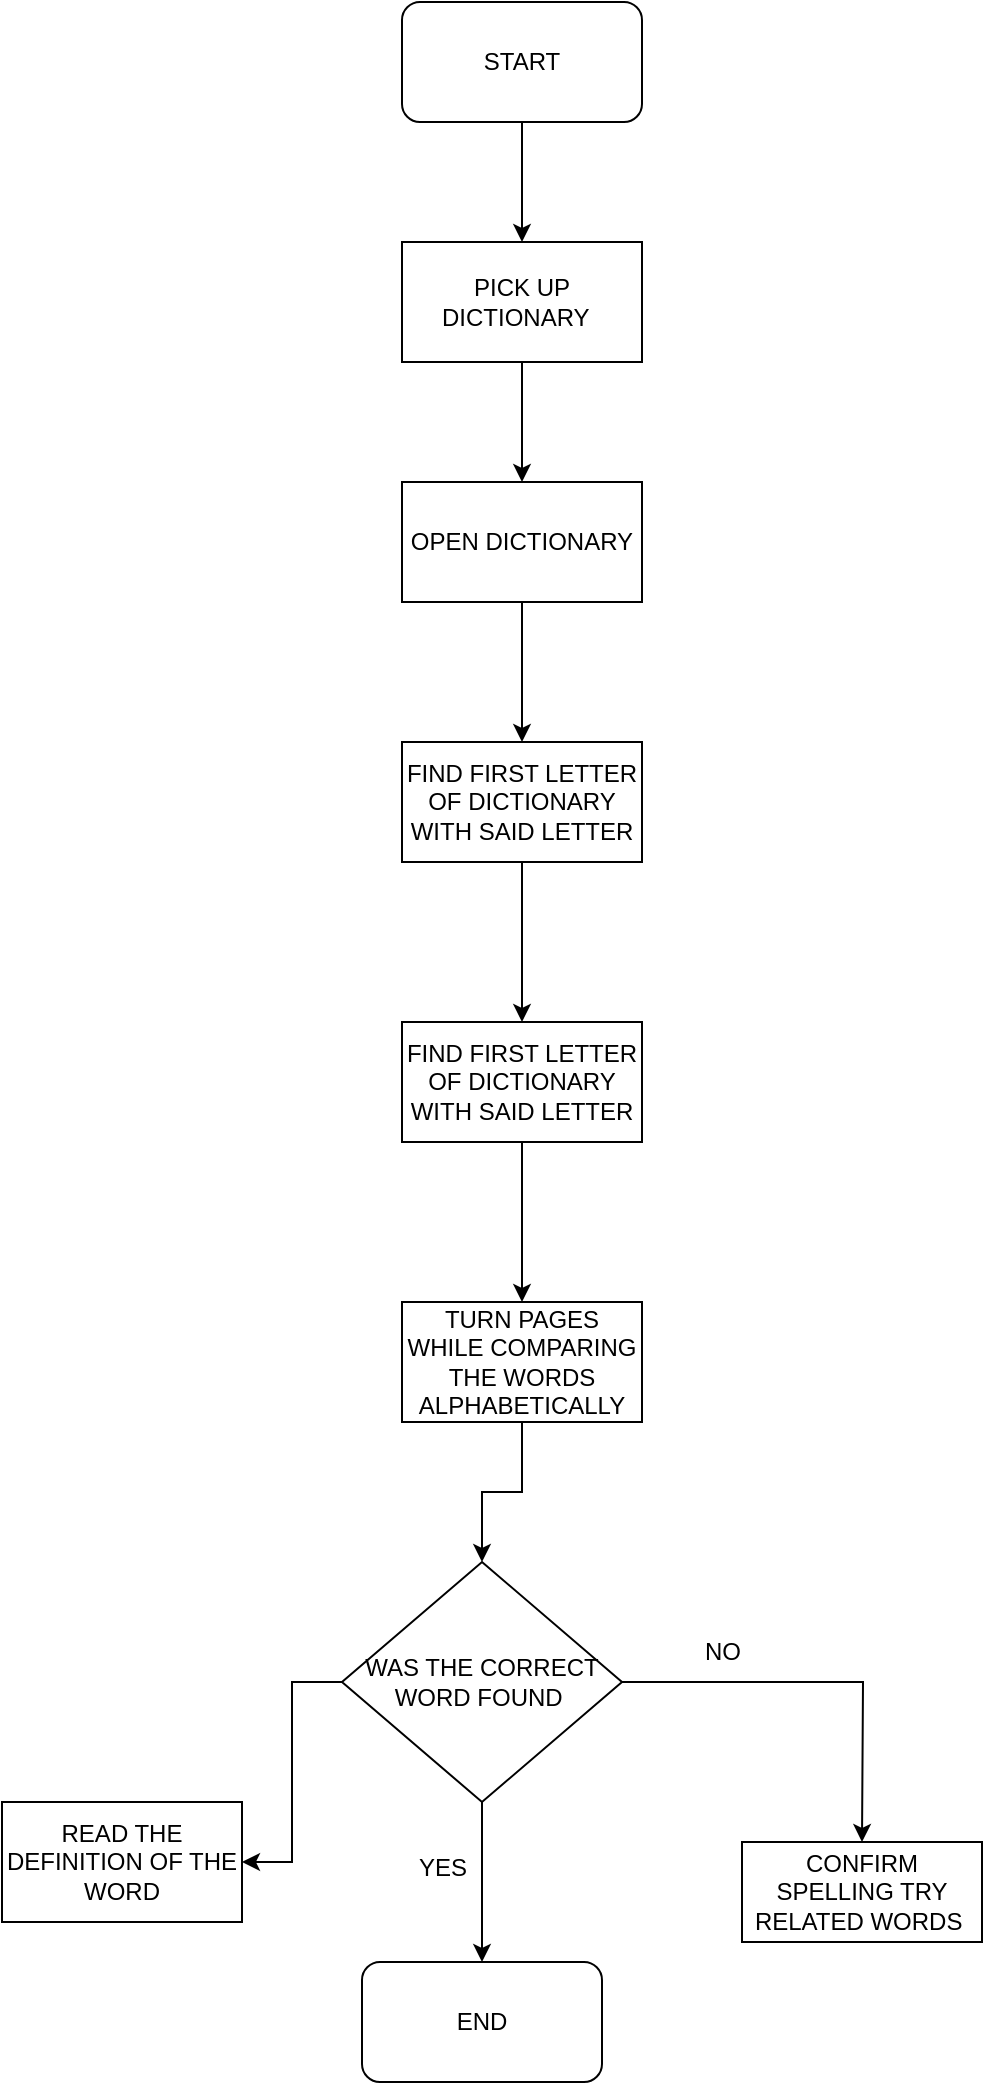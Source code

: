 <mxfile version="26.1.1">
  <diagram id="C5RBs43oDa-KdzZeNtuy" name="Page-1">
    <mxGraphModel dx="1863" dy="606" grid="1" gridSize="10" guides="1" tooltips="1" connect="1" arrows="1" fold="1" page="1" pageScale="1" pageWidth="827" pageHeight="1169" math="0" shadow="0">
      <root>
        <mxCell id="WIyWlLk6GJQsqaUBKTNV-0" />
        <mxCell id="WIyWlLk6GJQsqaUBKTNV-1" parent="WIyWlLk6GJQsqaUBKTNV-0" />
        <mxCell id="lYURWk3fyu-yuxOFDqC3-4" value="" style="edgeStyle=orthogonalEdgeStyle;rounded=0;orthogonalLoop=1;jettySize=auto;html=1;" edge="1" parent="WIyWlLk6GJQsqaUBKTNV-1" source="lYURWk3fyu-yuxOFDqC3-0" target="lYURWk3fyu-yuxOFDqC3-3">
          <mxGeometry relative="1" as="geometry" />
        </mxCell>
        <mxCell id="lYURWk3fyu-yuxOFDqC3-0" value="START" style="rounded=1;whiteSpace=wrap;html=1;" vertex="1" parent="WIyWlLk6GJQsqaUBKTNV-1">
          <mxGeometry x="190" y="60" width="120" height="60" as="geometry" />
        </mxCell>
        <mxCell id="lYURWk3fyu-yuxOFDqC3-8" value="" style="edgeStyle=orthogonalEdgeStyle;rounded=0;orthogonalLoop=1;jettySize=auto;html=1;" edge="1" parent="WIyWlLk6GJQsqaUBKTNV-1" source="lYURWk3fyu-yuxOFDqC3-1" target="lYURWk3fyu-yuxOFDqC3-7">
          <mxGeometry relative="1" as="geometry" />
        </mxCell>
        <mxCell id="lYURWk3fyu-yuxOFDqC3-1" value="FIND FIRST LETTER OF DICTIONARY WITH SAID LETTER" style="rounded=0;whiteSpace=wrap;html=1;" vertex="1" parent="WIyWlLk6GJQsqaUBKTNV-1">
          <mxGeometry x="190" y="430" width="120" height="60" as="geometry" />
        </mxCell>
        <mxCell id="lYURWk3fyu-yuxOFDqC3-6" value="" style="edgeStyle=orthogonalEdgeStyle;rounded=0;orthogonalLoop=1;jettySize=auto;html=1;" edge="1" parent="WIyWlLk6GJQsqaUBKTNV-1" source="lYURWk3fyu-yuxOFDqC3-2" target="lYURWk3fyu-yuxOFDqC3-1">
          <mxGeometry relative="1" as="geometry" />
        </mxCell>
        <mxCell id="lYURWk3fyu-yuxOFDqC3-2" value="OPEN DICTIONARY" style="rounded=0;whiteSpace=wrap;html=1;" vertex="1" parent="WIyWlLk6GJQsqaUBKTNV-1">
          <mxGeometry x="190" y="300" width="120" height="60" as="geometry" />
        </mxCell>
        <mxCell id="lYURWk3fyu-yuxOFDqC3-5" value="" style="edgeStyle=orthogonalEdgeStyle;rounded=0;orthogonalLoop=1;jettySize=auto;html=1;" edge="1" parent="WIyWlLk6GJQsqaUBKTNV-1" source="lYURWk3fyu-yuxOFDqC3-3" target="lYURWk3fyu-yuxOFDqC3-2">
          <mxGeometry relative="1" as="geometry" />
        </mxCell>
        <mxCell id="lYURWk3fyu-yuxOFDqC3-3" value="PICK UP DICTIONARY&lt;span style=&quot;white-space: pre;&quot;&gt;&#x9;&lt;/span&gt;" style="rounded=0;whiteSpace=wrap;html=1;" vertex="1" parent="WIyWlLk6GJQsqaUBKTNV-1">
          <mxGeometry x="190" y="180" width="120" height="60" as="geometry" />
        </mxCell>
        <mxCell id="lYURWk3fyu-yuxOFDqC3-10" value="" style="edgeStyle=orthogonalEdgeStyle;rounded=0;orthogonalLoop=1;jettySize=auto;html=1;" edge="1" parent="WIyWlLk6GJQsqaUBKTNV-1" source="lYURWk3fyu-yuxOFDqC3-7" target="lYURWk3fyu-yuxOFDqC3-9">
          <mxGeometry relative="1" as="geometry" />
        </mxCell>
        <mxCell id="lYURWk3fyu-yuxOFDqC3-7" value="FIND FIRST LETTER OF DICTIONARY WITH SAID LETTER" style="rounded=0;whiteSpace=wrap;html=1;" vertex="1" parent="WIyWlLk6GJQsqaUBKTNV-1">
          <mxGeometry x="190" y="570" width="120" height="60" as="geometry" />
        </mxCell>
        <mxCell id="lYURWk3fyu-yuxOFDqC3-12" value="" style="edgeStyle=orthogonalEdgeStyle;rounded=0;orthogonalLoop=1;jettySize=auto;html=1;" edge="1" parent="WIyWlLk6GJQsqaUBKTNV-1" source="lYURWk3fyu-yuxOFDqC3-9" target="lYURWk3fyu-yuxOFDqC3-11">
          <mxGeometry relative="1" as="geometry" />
        </mxCell>
        <mxCell id="lYURWk3fyu-yuxOFDqC3-9" value="TURN PAGES WHILE COMPARING THE WORDS ALPHABETICALLY" style="whiteSpace=wrap;html=1;rounded=0;" vertex="1" parent="WIyWlLk6GJQsqaUBKTNV-1">
          <mxGeometry x="190" y="710" width="120" height="60" as="geometry" />
        </mxCell>
        <mxCell id="lYURWk3fyu-yuxOFDqC3-14" value="" style="edgeStyle=orthogonalEdgeStyle;rounded=0;orthogonalLoop=1;jettySize=auto;html=1;" edge="1" parent="WIyWlLk6GJQsqaUBKTNV-1" source="lYURWk3fyu-yuxOFDqC3-11">
          <mxGeometry relative="1" as="geometry">
            <mxPoint x="420" y="980" as="targetPoint" />
          </mxGeometry>
        </mxCell>
        <mxCell id="lYURWk3fyu-yuxOFDqC3-19" value="" style="edgeStyle=orthogonalEdgeStyle;rounded=0;orthogonalLoop=1;jettySize=auto;html=1;" edge="1" parent="WIyWlLk6GJQsqaUBKTNV-1" source="lYURWk3fyu-yuxOFDqC3-11" target="lYURWk3fyu-yuxOFDqC3-20">
          <mxGeometry relative="1" as="geometry">
            <mxPoint x="50" y="990" as="targetPoint" />
          </mxGeometry>
        </mxCell>
        <mxCell id="lYURWk3fyu-yuxOFDqC3-23" style="edgeStyle=orthogonalEdgeStyle;rounded=0;orthogonalLoop=1;jettySize=auto;html=1;exitX=0.5;exitY=1;exitDx=0;exitDy=0;" edge="1" parent="WIyWlLk6GJQsqaUBKTNV-1" source="lYURWk3fyu-yuxOFDqC3-11" target="lYURWk3fyu-yuxOFDqC3-21">
          <mxGeometry relative="1" as="geometry" />
        </mxCell>
        <mxCell id="lYURWk3fyu-yuxOFDqC3-11" value="WAS THE CORRECT WORD FOUND&amp;nbsp;" style="rhombus;whiteSpace=wrap;html=1;rounded=0;" vertex="1" parent="WIyWlLk6GJQsqaUBKTNV-1">
          <mxGeometry x="160" y="840" width="140" height="120" as="geometry" />
        </mxCell>
        <mxCell id="lYURWk3fyu-yuxOFDqC3-16" value="NO" style="text;html=1;align=center;verticalAlign=middle;resizable=0;points=[];autosize=1;strokeColor=none;fillColor=none;" vertex="1" parent="WIyWlLk6GJQsqaUBKTNV-1">
          <mxGeometry x="330" y="870" width="40" height="30" as="geometry" />
        </mxCell>
        <mxCell id="lYURWk3fyu-yuxOFDqC3-17" value="CONFIRM SPELLING TRY RELATED WORDS&amp;nbsp;" style="rounded=0;whiteSpace=wrap;html=1;" vertex="1" parent="WIyWlLk6GJQsqaUBKTNV-1">
          <mxGeometry x="360" y="980" width="120" height="50" as="geometry" />
        </mxCell>
        <mxCell id="lYURWk3fyu-yuxOFDqC3-20" value="READ THE DEFINITION OF THE WORD" style="rounded=0;whiteSpace=wrap;html=1;" vertex="1" parent="WIyWlLk6GJQsqaUBKTNV-1">
          <mxGeometry x="-10" y="960" width="120" height="60" as="geometry" />
        </mxCell>
        <mxCell id="lYURWk3fyu-yuxOFDqC3-21" value="END" style="rounded=1;whiteSpace=wrap;html=1;" vertex="1" parent="WIyWlLk6GJQsqaUBKTNV-1">
          <mxGeometry x="170" y="1040" width="120" height="60" as="geometry" />
        </mxCell>
        <mxCell id="lYURWk3fyu-yuxOFDqC3-24" value="YES" style="text;html=1;align=center;verticalAlign=middle;resizable=0;points=[];autosize=1;strokeColor=none;fillColor=none;" vertex="1" parent="WIyWlLk6GJQsqaUBKTNV-1">
          <mxGeometry x="185" y="978" width="50" height="30" as="geometry" />
        </mxCell>
      </root>
    </mxGraphModel>
  </diagram>
</mxfile>
